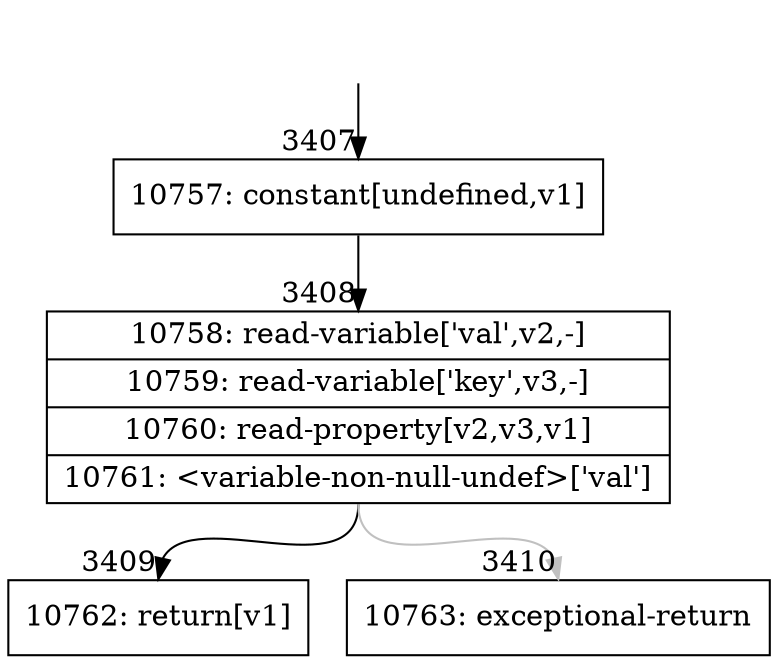 digraph {
rankdir="TD"
BB_entry197[shape=none,label=""];
BB_entry197 -> BB3407 [tailport=s, headport=n, headlabel="    3407"]
BB3407 [shape=record label="{10757: constant[undefined,v1]}" ] 
BB3407 -> BB3408 [tailport=s, headport=n, headlabel="      3408"]
BB3408 [shape=record label="{10758: read-variable['val',v2,-]|10759: read-variable['key',v3,-]|10760: read-property[v2,v3,v1]|10761: \<variable-non-null-undef\>['val']}" ] 
BB3408 -> BB3409 [tailport=s, headport=n, headlabel="      3409"]
BB3408 -> BB3410 [tailport=s, headport=n, color=gray, headlabel="      3410"]
BB3409 [shape=record label="{10762: return[v1]}" ] 
BB3410 [shape=record label="{10763: exceptional-return}" ] 
//#$~ 3633
}
